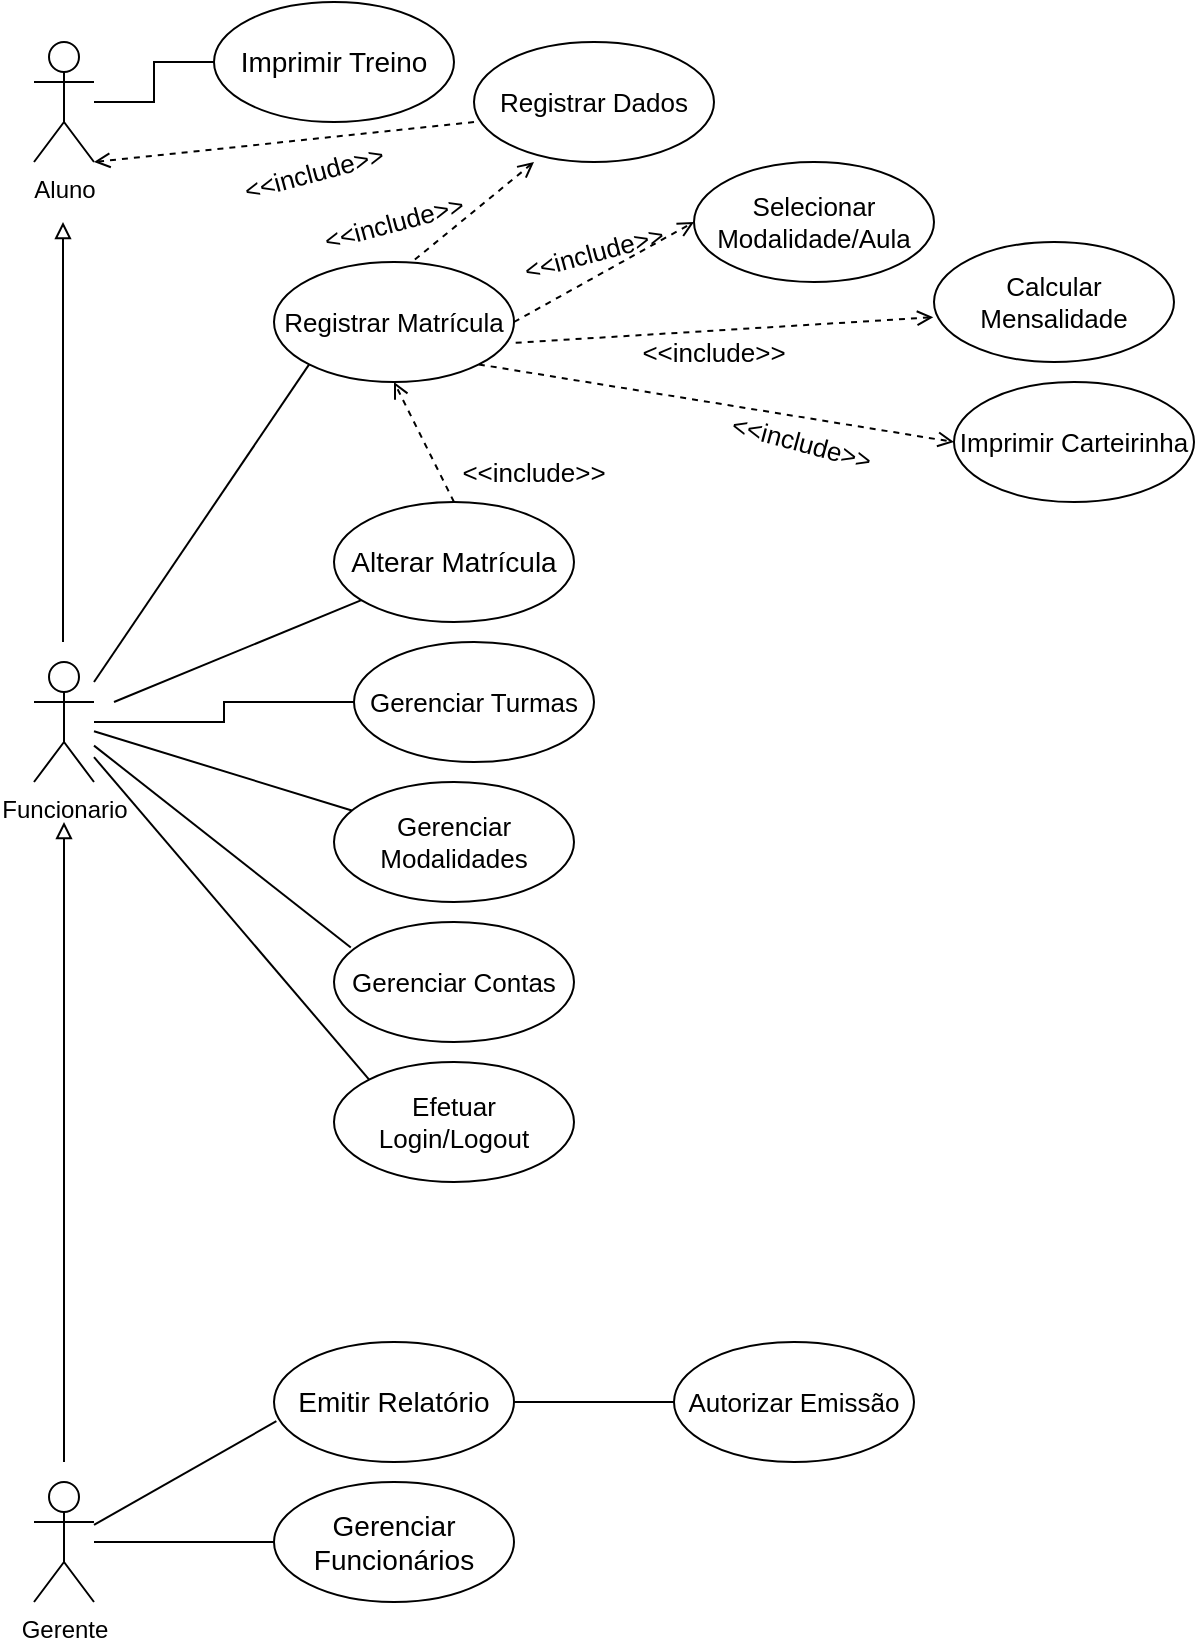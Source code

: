 <mxfile version="20.3.7" type="github">
  <diagram id="XNl6Oud3glyFYDX8OTkO" name="Página-1">
    <mxGraphModel dx="997" dy="540" grid="1" gridSize="10" guides="1" tooltips="1" connect="1" arrows="1" fold="1" page="1" pageScale="1" pageWidth="827" pageHeight="1169" math="0" shadow="0">
      <root>
        <mxCell id="0" />
        <mxCell id="1" parent="0" />
        <mxCell id="FYaUGyjvrsMid2B6d9du-6" value="" style="edgeStyle=orthogonalEdgeStyle;rounded=0;orthogonalLoop=1;jettySize=auto;html=1;fontSize=14;endArrow=none;endFill=0;" edge="1" parent="1" source="7D0oZjbE4iX6M2Z7mogd-2" target="FYaUGyjvrsMid2B6d9du-5">
          <mxGeometry relative="1" as="geometry" />
        </mxCell>
        <mxCell id="7D0oZjbE4iX6M2Z7mogd-2" value="Funcionario&lt;br&gt;" style="shape=umlActor;verticalLabelPosition=bottom;verticalAlign=top;outlineConnect=0;fillColor=default;fontStyle=0;html=1;horizontal=1;" parent="1" vertex="1">
          <mxGeometry x="30" y="330" width="30" height="60" as="geometry" />
        </mxCell>
        <mxCell id="FYaUGyjvrsMid2B6d9du-2" value="" style="edgeStyle=orthogonalEdgeStyle;rounded=0;orthogonalLoop=1;jettySize=auto;html=1;endArrow=none;endFill=0;" edge="1" parent="1" source="z0y0lZXKgXAS5gJQosTc-6" target="FYaUGyjvrsMid2B6d9du-1">
          <mxGeometry relative="1" as="geometry" />
        </mxCell>
        <mxCell id="z0y0lZXKgXAS5gJQosTc-6" value="Aluno" style="shape=umlActor;verticalLabelPosition=bottom;verticalAlign=top;outlineConnect=0;fillColor=default;fontStyle=0;html=1;horizontal=1;" parent="1" vertex="1">
          <mxGeometry x="30" y="20" width="30" height="60" as="geometry" />
        </mxCell>
        <mxCell id="FYaUGyjvrsMid2B6d9du-12" value="" style="edgeStyle=orthogonalEdgeStyle;rounded=0;orthogonalLoop=1;jettySize=auto;html=1;fontSize=13;endArrow=none;endFill=0;" edge="1" parent="1" source="KaIShi0xX0dBVwtN4p4v-10" target="FYaUGyjvrsMid2B6d9du-11">
          <mxGeometry relative="1" as="geometry" />
        </mxCell>
        <mxCell id="KaIShi0xX0dBVwtN4p4v-10" value="Gerente" style="shape=umlActor;verticalLabelPosition=bottom;verticalAlign=top;outlineConnect=0;fillColor=default;fontStyle=0;html=1;horizontal=1;" parent="1" vertex="1">
          <mxGeometry x="30" y="740" width="30" height="60" as="geometry" />
        </mxCell>
        <mxCell id="FYaUGyjvrsMid2B6d9du-1" value="Imprimir Treino" style="ellipse;whiteSpace=wrap;html=1;verticalAlign=middle;fontStyle=0;fontSize=14;" vertex="1" parent="1">
          <mxGeometry x="120" width="120" height="60" as="geometry" />
        </mxCell>
        <mxCell id="FYaUGyjvrsMid2B6d9du-3" value="" style="endArrow=block;html=1;rounded=0;fontSize=14;endFill=0;" edge="1" parent="1">
          <mxGeometry width="50" height="50" relative="1" as="geometry">
            <mxPoint x="44.5" y="320" as="sourcePoint" />
            <mxPoint x="44.5" y="110" as="targetPoint" />
          </mxGeometry>
        </mxCell>
        <mxCell id="FYaUGyjvrsMid2B6d9du-4" value="" style="endArrow=block;html=1;rounded=0;fontSize=14;endFill=0;" edge="1" parent="1">
          <mxGeometry width="50" height="50" relative="1" as="geometry">
            <mxPoint x="45" y="730" as="sourcePoint" />
            <mxPoint x="45" y="410" as="targetPoint" />
          </mxGeometry>
        </mxCell>
        <mxCell id="FYaUGyjvrsMid2B6d9du-5" value="Gerenciar Turmas" style="ellipse;whiteSpace=wrap;html=1;verticalAlign=middle;fontStyle=0;fontSize=13;" vertex="1" parent="1">
          <mxGeometry x="190" y="320" width="120" height="60" as="geometry" />
        </mxCell>
        <mxCell id="FYaUGyjvrsMid2B6d9du-7" value="Registrar Matrícula" style="ellipse;whiteSpace=wrap;html=1;verticalAlign=middle;fontStyle=0;fontSize=13;" vertex="1" parent="1">
          <mxGeometry x="150" y="130" width="120" height="60" as="geometry" />
        </mxCell>
        <mxCell id="FYaUGyjvrsMid2B6d9du-8" value="Alterar Matrícula" style="ellipse;whiteSpace=wrap;html=1;verticalAlign=middle;fontStyle=0;fontSize=14;" vertex="1" parent="1">
          <mxGeometry x="180" y="250" width="120" height="60" as="geometry" />
        </mxCell>
        <mxCell id="FYaUGyjvrsMid2B6d9du-9" value="Registrar Dados" style="ellipse;whiteSpace=wrap;html=1;verticalAlign=middle;fontStyle=0;fontSize=13;" vertex="1" parent="1">
          <mxGeometry x="250" y="20" width="120" height="60" as="geometry" />
        </mxCell>
        <mxCell id="FYaUGyjvrsMid2B6d9du-10" value="Calcular Mensalidade" style="ellipse;whiteSpace=wrap;html=1;verticalAlign=middle;fontStyle=0;fontSize=13;" vertex="1" parent="1">
          <mxGeometry x="480" y="120" width="120" height="60" as="geometry" />
        </mxCell>
        <mxCell id="FYaUGyjvrsMid2B6d9du-11" value="Gerenciar Funcionários" style="ellipse;whiteSpace=wrap;html=1;verticalAlign=middle;fontStyle=0;fontSize=14;" vertex="1" parent="1">
          <mxGeometry x="150" y="740" width="120" height="60" as="geometry" />
        </mxCell>
        <mxCell id="FYaUGyjvrsMid2B6d9du-13" value="" style="endArrow=open;html=1;rounded=0;fontSize=14;entryX=1;entryY=1;entryDx=0;entryDy=0;entryPerimeter=0;endFill=0;startArrow=none;startFill=0;dashed=1;exitX=0;exitY=0.667;exitDx=0;exitDy=0;exitPerimeter=0;" edge="1" parent="1" source="FYaUGyjvrsMid2B6d9du-9" target="z0y0lZXKgXAS5gJQosTc-6">
          <mxGeometry width="50" height="50" relative="1" as="geometry">
            <mxPoint x="330" y="90" as="sourcePoint" />
            <mxPoint x="330" y="60" as="targetPoint" />
          </mxGeometry>
        </mxCell>
        <mxCell id="FYaUGyjvrsMid2B6d9du-14" value="&amp;lt;&amp;lt;include&amp;gt;&amp;gt;" style="text;html=1;strokeColor=none;fillColor=none;align=center;verticalAlign=middle;whiteSpace=wrap;rounded=0;fontSize=13;rotation=-15;" vertex="1" parent="1">
          <mxGeometry x="140" y="70" width="60" height="30" as="geometry" />
        </mxCell>
        <mxCell id="FYaUGyjvrsMid2B6d9du-15" value="Selecionar Modalidade/Aula" style="ellipse;whiteSpace=wrap;html=1;verticalAlign=middle;fontStyle=0;fontSize=13;" vertex="1" parent="1">
          <mxGeometry x="360" y="80" width="120" height="60" as="geometry" />
        </mxCell>
        <mxCell id="FYaUGyjvrsMid2B6d9du-17" value="" style="endArrow=none;html=1;rounded=0;fontSize=13;entryX=0;entryY=1;entryDx=0;entryDy=0;" edge="1" parent="1" target="FYaUGyjvrsMid2B6d9du-7">
          <mxGeometry width="50" height="50" relative="1" as="geometry">
            <mxPoint x="60" y="340" as="sourcePoint" />
            <mxPoint x="150" y="250" as="targetPoint" />
          </mxGeometry>
        </mxCell>
        <mxCell id="FYaUGyjvrsMid2B6d9du-18" value="" style="endArrow=open;dashed=1;html=1;rounded=0;fontSize=13;entryX=0.5;entryY=1;entryDx=0;entryDy=0;exitX=0.5;exitY=0;exitDx=0;exitDy=0;endFill=0;" edge="1" parent="1" source="FYaUGyjvrsMid2B6d9du-8" target="FYaUGyjvrsMid2B6d9du-7">
          <mxGeometry width="50" height="50" relative="1" as="geometry">
            <mxPoint x="195" y="270" as="sourcePoint" />
            <mxPoint x="245" y="220" as="targetPoint" />
          </mxGeometry>
        </mxCell>
        <mxCell id="FYaUGyjvrsMid2B6d9du-19" value="&amp;lt;&amp;lt;include&amp;gt;&amp;gt;" style="text;html=1;strokeColor=none;fillColor=none;align=center;verticalAlign=middle;whiteSpace=wrap;rounded=0;fontSize=13;" vertex="1" parent="1">
          <mxGeometry x="250" y="220" width="60" height="30" as="geometry" />
        </mxCell>
        <mxCell id="FYaUGyjvrsMid2B6d9du-20" value="" style="endArrow=open;dashed=1;html=1;rounded=0;fontSize=13;entryX=0;entryY=0.5;entryDx=0;entryDy=0;exitX=1;exitY=0.5;exitDx=0;exitDy=0;endFill=0;" edge="1" parent="1" source="FYaUGyjvrsMid2B6d9du-7" target="FYaUGyjvrsMid2B6d9du-15">
          <mxGeometry width="50" height="50" relative="1" as="geometry">
            <mxPoint x="310" y="180" as="sourcePoint" />
            <mxPoint x="280" y="120" as="targetPoint" />
          </mxGeometry>
        </mxCell>
        <mxCell id="FYaUGyjvrsMid2B6d9du-21" value="&amp;lt;&amp;lt;include&amp;gt;&amp;gt;" style="text;html=1;strokeColor=none;fillColor=none;align=center;verticalAlign=middle;whiteSpace=wrap;rounded=0;fontSize=13;rotation=-15;" vertex="1" parent="1">
          <mxGeometry x="280" y="110" width="60" height="30" as="geometry" />
        </mxCell>
        <mxCell id="FYaUGyjvrsMid2B6d9du-22" value="" style="endArrow=open;dashed=1;html=1;rounded=0;fontSize=13;entryX=-0.003;entryY=0.627;entryDx=0;entryDy=0;exitX=1.007;exitY=0.673;exitDx=0;exitDy=0;endFill=0;exitPerimeter=0;entryPerimeter=0;" edge="1" parent="1" source="FYaUGyjvrsMid2B6d9du-7" target="FYaUGyjvrsMid2B6d9du-10">
          <mxGeometry width="50" height="50" relative="1" as="geometry">
            <mxPoint x="280" y="190" as="sourcePoint" />
            <mxPoint x="370" y="140" as="targetPoint" />
          </mxGeometry>
        </mxCell>
        <mxCell id="FYaUGyjvrsMid2B6d9du-23" value="&amp;lt;&amp;lt;include&amp;gt;&amp;gt;" style="text;html=1;strokeColor=none;fillColor=none;align=center;verticalAlign=middle;whiteSpace=wrap;rounded=0;fontSize=13;rotation=0;" vertex="1" parent="1">
          <mxGeometry x="340" y="160" width="60" height="30" as="geometry" />
        </mxCell>
        <mxCell id="FYaUGyjvrsMid2B6d9du-24" value="" style="endArrow=open;dashed=1;html=1;rounded=0;fontSize=13;entryX=0.25;entryY=1;entryDx=0;entryDy=0;exitX=0.587;exitY=-0.02;exitDx=0;exitDy=0;endFill=0;exitPerimeter=0;entryPerimeter=0;" edge="1" parent="1" source="FYaUGyjvrsMid2B6d9du-7" target="FYaUGyjvrsMid2B6d9du-9">
          <mxGeometry width="50" height="50" relative="1" as="geometry">
            <mxPoint x="220" y="130" as="sourcePoint" />
            <mxPoint x="310" y="80" as="targetPoint" />
          </mxGeometry>
        </mxCell>
        <mxCell id="FYaUGyjvrsMid2B6d9du-25" value="&amp;lt;&amp;lt;include&amp;gt;&amp;gt;" style="text;html=1;strokeColor=none;fillColor=none;align=center;verticalAlign=middle;whiteSpace=wrap;rounded=0;fontSize=13;rotation=-15;" vertex="1" parent="1">
          <mxGeometry x="180" y="95" width="60" height="30" as="geometry" />
        </mxCell>
        <mxCell id="FYaUGyjvrsMid2B6d9du-27" value="Imprimir Carteirinha" style="ellipse;whiteSpace=wrap;html=1;verticalAlign=middle;fontStyle=0;fontSize=13;" vertex="1" parent="1">
          <mxGeometry x="490" y="190" width="120" height="60" as="geometry" />
        </mxCell>
        <mxCell id="FYaUGyjvrsMid2B6d9du-28" value="" style="endArrow=open;dashed=1;html=1;rounded=0;fontSize=13;entryX=0;entryY=0.5;entryDx=0;entryDy=0;exitX=1;exitY=1;exitDx=0;exitDy=0;endFill=0;" edge="1" parent="1" source="FYaUGyjvrsMid2B6d9du-7" target="FYaUGyjvrsMid2B6d9du-27">
          <mxGeometry width="50" height="50" relative="1" as="geometry">
            <mxPoint x="265.6" y="226.38" as="sourcePoint" />
            <mxPoint x="474.4" y="213.62" as="targetPoint" />
          </mxGeometry>
        </mxCell>
        <mxCell id="FYaUGyjvrsMid2B6d9du-29" value="&amp;lt;&amp;lt;include&amp;gt;&amp;gt;" style="text;html=1;strokeColor=none;fillColor=none;align=center;verticalAlign=middle;whiteSpace=wrap;rounded=0;fontSize=13;rotation=15;" vertex="1" parent="1">
          <mxGeometry x="384" y="205" width="60" height="30" as="geometry" />
        </mxCell>
        <mxCell id="FYaUGyjvrsMid2B6d9du-30" value="" style="endArrow=none;html=1;rounded=0;fontSize=13;" edge="1" parent="1" target="FYaUGyjvrsMid2B6d9du-8">
          <mxGeometry width="50" height="50" relative="1" as="geometry">
            <mxPoint x="70" y="350" as="sourcePoint" />
            <mxPoint x="180" y="260" as="targetPoint" />
          </mxGeometry>
        </mxCell>
        <mxCell id="FYaUGyjvrsMid2B6d9du-31" value="Gerenciar Modalidades" style="ellipse;whiteSpace=wrap;html=1;verticalAlign=middle;fontStyle=0;fontSize=13;" vertex="1" parent="1">
          <mxGeometry x="180" y="390" width="120" height="60" as="geometry" />
        </mxCell>
        <mxCell id="FYaUGyjvrsMid2B6d9du-32" value="" style="endArrow=none;html=1;rounded=0;fontSize=13;" edge="1" parent="1" source="7D0oZjbE4iX6M2Z7mogd-2" target="FYaUGyjvrsMid2B6d9du-31">
          <mxGeometry width="50" height="50" relative="1" as="geometry">
            <mxPoint x="66.32" y="440.93" as="sourcePoint" />
            <mxPoint x="190.004" y="390.001" as="targetPoint" />
          </mxGeometry>
        </mxCell>
        <mxCell id="FYaUGyjvrsMid2B6d9du-33" value="Gerenciar Contas" style="ellipse;whiteSpace=wrap;html=1;verticalAlign=middle;fontStyle=0;fontSize=13;" vertex="1" parent="1">
          <mxGeometry x="180" y="460" width="120" height="60" as="geometry" />
        </mxCell>
        <mxCell id="FYaUGyjvrsMid2B6d9du-34" value="" style="endArrow=none;html=1;rounded=0;fontSize=13;entryX=0.07;entryY=0.213;entryDx=0;entryDy=0;entryPerimeter=0;" edge="1" parent="1" source="7D0oZjbE4iX6M2Z7mogd-2" target="FYaUGyjvrsMid2B6d9du-33">
          <mxGeometry width="50" height="50" relative="1" as="geometry">
            <mxPoint x="51.1" y="429.995" as="sourcePoint" />
            <mxPoint x="180.001" y="469.657" as="targetPoint" />
          </mxGeometry>
        </mxCell>
        <mxCell id="FYaUGyjvrsMid2B6d9du-35" value="" style="endArrow=none;html=1;rounded=0;fontSize=13;entryX=0.01;entryY=0.66;entryDx=0;entryDy=0;entryPerimeter=0;" edge="1" parent="1" source="KaIShi0xX0dBVwtN4p4v-10" target="FYaUGyjvrsMid2B6d9du-36">
          <mxGeometry width="50" height="50" relative="1" as="geometry">
            <mxPoint x="71.6" y="609.997" as="sourcePoint" />
            <mxPoint x="160" y="710" as="targetPoint" />
          </mxGeometry>
        </mxCell>
        <mxCell id="FYaUGyjvrsMid2B6d9du-40" value="" style="edgeStyle=orthogonalEdgeStyle;rounded=0;orthogonalLoop=1;jettySize=auto;html=1;fontSize=13;startArrow=none;startFill=0;endArrow=none;endFill=0;" edge="1" parent="1" source="FYaUGyjvrsMid2B6d9du-36" target="FYaUGyjvrsMid2B6d9du-39">
          <mxGeometry relative="1" as="geometry" />
        </mxCell>
        <mxCell id="FYaUGyjvrsMid2B6d9du-36" value="Emitir Relatório" style="ellipse;whiteSpace=wrap;html=1;verticalAlign=middle;fontStyle=0;fontSize=14;" vertex="1" parent="1">
          <mxGeometry x="150" y="670" width="120" height="60" as="geometry" />
        </mxCell>
        <mxCell id="FYaUGyjvrsMid2B6d9du-37" value="Efetuar Login/Logout" style="ellipse;whiteSpace=wrap;html=1;verticalAlign=middle;fontStyle=0;fontSize=13;" vertex="1" parent="1">
          <mxGeometry x="180" y="530" width="120" height="60" as="geometry" />
        </mxCell>
        <mxCell id="FYaUGyjvrsMid2B6d9du-38" value="" style="endArrow=none;html=1;rounded=0;fontSize=13;entryX=0;entryY=0;entryDx=0;entryDy=0;" edge="1" parent="1" source="7D0oZjbE4iX6M2Z7mogd-2" target="FYaUGyjvrsMid2B6d9du-37">
          <mxGeometry width="50" height="50" relative="1" as="geometry">
            <mxPoint x="51.6" y="429.017" as="sourcePoint" />
            <mxPoint x="180.0" y="530" as="targetPoint" />
          </mxGeometry>
        </mxCell>
        <mxCell id="FYaUGyjvrsMid2B6d9du-39" value="Autorizar Emissão" style="ellipse;whiteSpace=wrap;html=1;fontSize=13;fontStyle=0;" vertex="1" parent="1">
          <mxGeometry x="350" y="670" width="120" height="60" as="geometry" />
        </mxCell>
      </root>
    </mxGraphModel>
  </diagram>
</mxfile>
